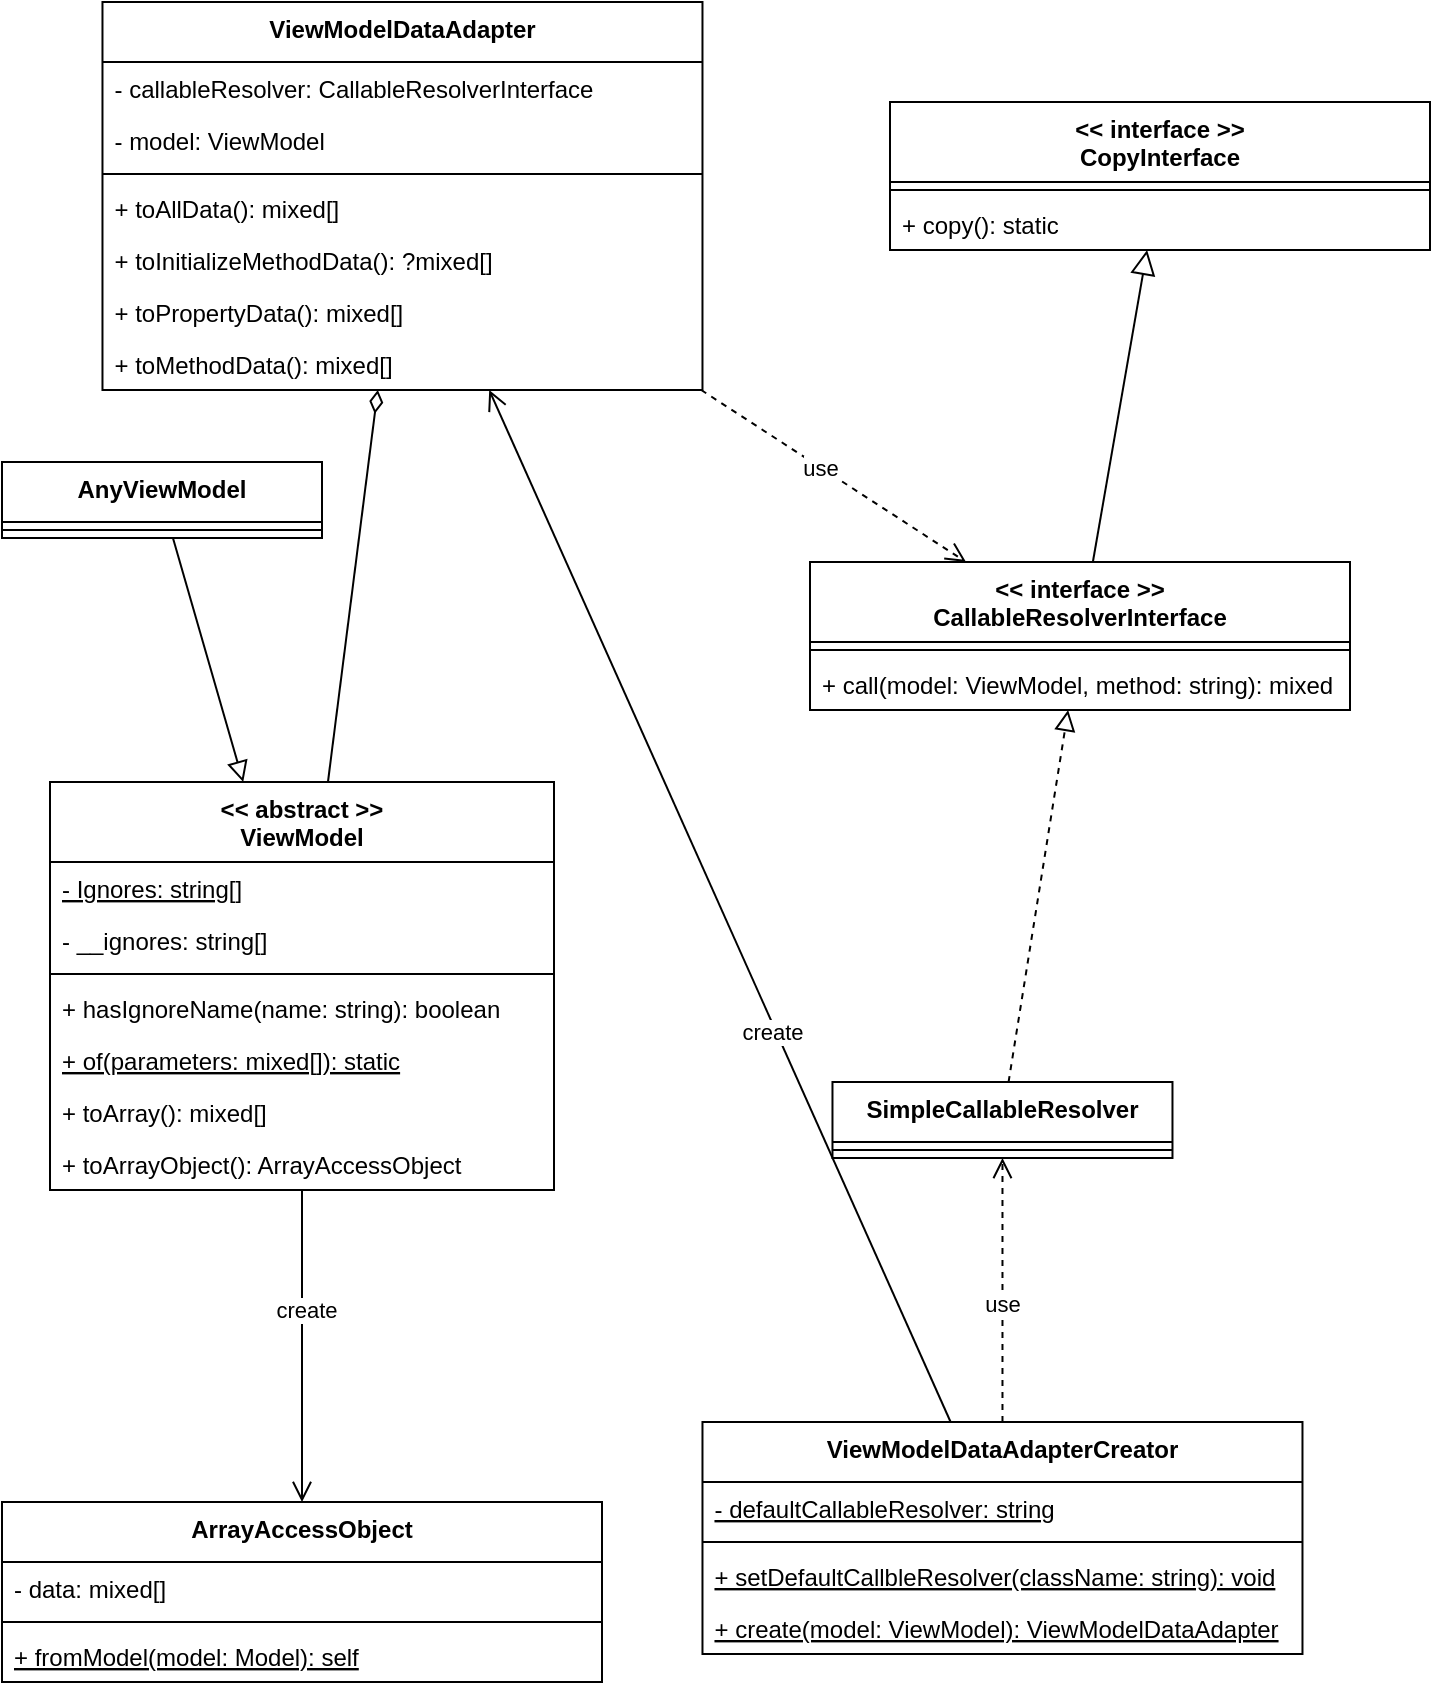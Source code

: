 <mxfile>
    <diagram id="nuZqmn573xlasI0PMNCp" name="クラス図">
        <mxGraphModel dx="1216" dy="1312" grid="1" gridSize="10" guides="1" tooltips="1" connect="1" arrows="1" fold="1" page="1" pageScale="1" pageWidth="827" pageHeight="1169" math="0" shadow="0">
            <root>
                <mxCell id="0"/>
                <mxCell id="1" parent="0"/>
                <mxCell id="2" value="&lt;&lt; abstract &gt;&gt;&#10;ViewModel" style="swimlane;fontStyle=1;align=center;verticalAlign=top;childLayout=stackLayout;horizontal=1;startSize=40;horizontalStack=0;resizeParent=1;resizeParentMax=0;resizeLast=0;collapsible=1;marginBottom=0;" parent="1" vertex="1">
                    <mxGeometry x="70" y="400" width="252" height="204" as="geometry"/>
                </mxCell>
                <mxCell id="3" value="- Ignores: string[]" style="text;strokeColor=none;fillColor=none;align=left;verticalAlign=top;spacingLeft=4;spacingRight=4;overflow=hidden;rotatable=0;points=[[0,0.5],[1,0.5]];portConstraint=eastwest;fontStyle=4" parent="2" vertex="1">
                    <mxGeometry y="40" width="252" height="26" as="geometry"/>
                </mxCell>
                <mxCell id="6" value="- __ignores: string[]" style="text;strokeColor=none;fillColor=none;align=left;verticalAlign=top;spacingLeft=4;spacingRight=4;overflow=hidden;rotatable=0;points=[[0,0.5],[1,0.5]];portConstraint=eastwest;" parent="2" vertex="1">
                    <mxGeometry y="66" width="252" height="26" as="geometry"/>
                </mxCell>
                <mxCell id="4" value="" style="line;strokeWidth=1;fillColor=none;align=left;verticalAlign=middle;spacingTop=-1;spacingLeft=3;spacingRight=3;rotatable=0;labelPosition=right;points=[];portConstraint=eastwest;" parent="2" vertex="1">
                    <mxGeometry y="92" width="252" height="8" as="geometry"/>
                </mxCell>
                <mxCell id="5" value="+ hasIgnoreName(name: string): boolean" style="text;strokeColor=none;fillColor=none;align=left;verticalAlign=top;spacingLeft=4;spacingRight=4;overflow=hidden;rotatable=0;points=[[0,0.5],[1,0.5]];portConstraint=eastwest;" parent="2" vertex="1">
                    <mxGeometry y="100" width="252" height="26" as="geometry"/>
                </mxCell>
                <mxCell id="31" value="+ of(parameters: mixed[]): static" style="text;strokeColor=none;fillColor=none;align=left;verticalAlign=top;spacingLeft=4;spacingRight=4;overflow=hidden;rotatable=0;points=[[0,0.5],[1,0.5]];portConstraint=eastwest;fontStyle=4" parent="2" vertex="1">
                    <mxGeometry y="126" width="252" height="26" as="geometry"/>
                </mxCell>
                <mxCell id="50" value="+ toArray(): mixed[]" style="text;strokeColor=none;fillColor=none;align=left;verticalAlign=top;spacingLeft=4;spacingRight=4;overflow=hidden;rotatable=0;points=[[0,0.5],[1,0.5]];portConstraint=eastwest;fontStyle=0" parent="2" vertex="1">
                    <mxGeometry y="152" width="252" height="26" as="geometry"/>
                </mxCell>
                <mxCell id="51" value="+ toArrayObject(): ArrayAccessObject" style="text;strokeColor=none;fillColor=none;align=left;verticalAlign=top;spacingLeft=4;spacingRight=4;overflow=hidden;rotatable=0;points=[[0,0.5],[1,0.5]];portConstraint=eastwest;fontStyle=0" parent="2" vertex="1">
                    <mxGeometry y="178" width="252" height="26" as="geometry"/>
                </mxCell>
                <mxCell id="43" style="edgeStyle=none;html=1;endArrow=open;endFill=0;endSize=8;dashed=1;" parent="1" source="8" target="18" edge="1">
                    <mxGeometry relative="1" as="geometry"/>
                </mxCell>
                <mxCell id="45" value="use" style="edgeLabel;html=1;align=center;verticalAlign=middle;resizable=0;points=[];" parent="43" vertex="1" connectable="0">
                    <mxGeometry x="-0.107" relative="1" as="geometry">
                        <mxPoint as="offset"/>
                    </mxGeometry>
                </mxCell>
                <mxCell id="69" style="edgeStyle=none;html=1;endArrow=diamondThin;endFill=0;endSize=9;" parent="1" source="2" target="8" edge="1">
                    <mxGeometry relative="1" as="geometry">
                        <mxPoint x="290" y="330" as="targetPoint"/>
                    </mxGeometry>
                </mxCell>
                <mxCell id="8" value="ViewModelDataAdapter" style="swimlane;fontStyle=1;align=center;verticalAlign=top;childLayout=stackLayout;horizontal=1;startSize=30;horizontalStack=0;resizeParent=1;resizeParentMax=0;resizeLast=0;collapsible=1;marginBottom=0;" parent="1" vertex="1">
                    <mxGeometry x="96.24" y="10" width="300" height="194" as="geometry"/>
                </mxCell>
                <mxCell id="10" value="- callableResolver: CallableResolverInterface" style="text;strokeColor=none;fillColor=none;align=left;verticalAlign=top;spacingLeft=4;spacingRight=4;overflow=hidden;rotatable=0;points=[[0,0.5],[1,0.5]];portConstraint=eastwest;" parent="8" vertex="1">
                    <mxGeometry y="30" width="300" height="26" as="geometry"/>
                </mxCell>
                <mxCell id="68" value="- model: ViewModel" style="text;strokeColor=none;fillColor=none;align=left;verticalAlign=top;spacingLeft=4;spacingRight=4;overflow=hidden;rotatable=0;points=[[0,0.5],[1,0.5]];portConstraint=eastwest;" parent="8" vertex="1">
                    <mxGeometry y="56" width="300" height="26" as="geometry"/>
                </mxCell>
                <mxCell id="11" value="" style="line;strokeWidth=1;fillColor=none;align=left;verticalAlign=middle;spacingTop=-1;spacingLeft=3;spacingRight=3;rotatable=0;labelPosition=right;points=[];portConstraint=eastwest;" parent="8" vertex="1">
                    <mxGeometry y="82" width="300" height="8" as="geometry"/>
                </mxCell>
                <mxCell id="80" value="+ toAllData(): mixed[]" style="text;strokeColor=none;fillColor=none;align=left;verticalAlign=top;spacingLeft=4;spacingRight=4;overflow=hidden;rotatable=0;points=[[0,0.5],[1,0.5]];portConstraint=eastwest;" vertex="1" parent="8">
                    <mxGeometry y="90" width="300" height="26" as="geometry"/>
                </mxCell>
                <mxCell id="79" value="+ toInitializeMethodData(): ?mixed[]" style="text;strokeColor=none;fillColor=none;align=left;verticalAlign=top;spacingLeft=4;spacingRight=4;overflow=hidden;rotatable=0;points=[[0,0.5],[1,0.5]];portConstraint=eastwest;" vertex="1" parent="8">
                    <mxGeometry y="116" width="300" height="26" as="geometry"/>
                </mxCell>
                <mxCell id="81" value="+ toPropertyData(): mixed[]" style="text;strokeColor=none;fillColor=none;align=left;verticalAlign=top;spacingLeft=4;spacingRight=4;overflow=hidden;rotatable=0;points=[[0,0.5],[1,0.5]];portConstraint=eastwest;" vertex="1" parent="8">
                    <mxGeometry y="142" width="300" height="26" as="geometry"/>
                </mxCell>
                <mxCell id="12" value="+ toMethodData(): mixed[]" style="text;strokeColor=none;fillColor=none;align=left;verticalAlign=top;spacingLeft=4;spacingRight=4;overflow=hidden;rotatable=0;points=[[0,0.5],[1,0.5]];portConstraint=eastwest;" parent="8" vertex="1">
                    <mxGeometry y="168" width="300" height="26" as="geometry"/>
                </mxCell>
                <mxCell id="13" value="SimpleCallableResolver" style="swimlane;fontStyle=1;align=center;verticalAlign=top;childLayout=stackLayout;horizontal=1;startSize=30;horizontalStack=0;resizeParent=1;resizeParentMax=0;resizeLast=0;collapsible=1;marginBottom=0;" parent="1" vertex="1">
                    <mxGeometry x="461.24" y="550" width="170" height="38" as="geometry"/>
                </mxCell>
                <mxCell id="16" value="" style="line;strokeWidth=1;fillColor=none;align=left;verticalAlign=middle;spacingTop=-1;spacingLeft=3;spacingRight=3;rotatable=0;labelPosition=right;points=[];portConstraint=eastwest;" parent="13" vertex="1">
                    <mxGeometry y="30" width="170" height="8" as="geometry"/>
                </mxCell>
                <mxCell id="77" style="edgeStyle=none;html=1;endArrow=block;endFill=0;endSize=10;" parent="1" source="18" target="73" edge="1">
                    <mxGeometry relative="1" as="geometry"/>
                </mxCell>
                <mxCell id="18" value="&lt;&lt; interface &gt;&gt;&#10;CallableResolverInterface" style="swimlane;fontStyle=1;align=center;verticalAlign=top;childLayout=stackLayout;horizontal=1;startSize=40;horizontalStack=0;resizeParent=1;resizeParentMax=0;resizeLast=0;collapsible=1;marginBottom=0;" parent="1" vertex="1">
                    <mxGeometry x="450" y="290" width="270" height="74" as="geometry"/>
                </mxCell>
                <mxCell id="21" value="" style="line;strokeWidth=1;fillColor=none;align=left;verticalAlign=middle;spacingTop=-1;spacingLeft=3;spacingRight=3;rotatable=0;labelPosition=right;points=[];portConstraint=eastwest;" parent="18" vertex="1">
                    <mxGeometry y="40" width="270" height="8" as="geometry"/>
                </mxCell>
                <mxCell id="22" value="+ call(model: ViewModel, method: string): mixed" style="text;strokeColor=none;fillColor=none;align=left;verticalAlign=top;spacingLeft=4;spacingRight=4;overflow=hidden;rotatable=0;points=[[0,0.5],[1,0.5]];portConstraint=eastwest;" parent="18" vertex="1">
                    <mxGeometry y="48" width="270" height="26" as="geometry"/>
                </mxCell>
                <mxCell id="30" style="edgeStyle=none;html=1;endArrow=block;endFill=0;endSize=8;" parent="1" source="23" target="2" edge="1">
                    <mxGeometry relative="1" as="geometry"/>
                </mxCell>
                <mxCell id="23" value="AnyViewModel" style="swimlane;fontStyle=1;align=center;verticalAlign=top;childLayout=stackLayout;horizontal=1;startSize=30;horizontalStack=0;resizeParent=1;resizeParentMax=0;resizeLast=0;collapsible=1;marginBottom=0;" parent="1" vertex="1">
                    <mxGeometry x="46" y="240" width="160" height="38" as="geometry"/>
                </mxCell>
                <mxCell id="26" value="" style="line;strokeWidth=1;fillColor=none;align=left;verticalAlign=middle;spacingTop=-1;spacingLeft=3;spacingRight=3;rotatable=0;labelPosition=right;points=[];portConstraint=eastwest;" parent="23" vertex="1">
                    <mxGeometry y="30" width="160" height="8" as="geometry"/>
                </mxCell>
                <mxCell id="32" style="edgeStyle=none;html=1;endArrow=block;endFill=0;endSize=8;dashed=1;" parent="1" source="13" target="18" edge="1">
                    <mxGeometry relative="1" as="geometry">
                        <mxPoint x="244" y="228" as="sourcePoint"/>
                        <mxPoint x="244" y="300" as="targetPoint"/>
                    </mxGeometry>
                </mxCell>
                <mxCell id="41" style="edgeStyle=none;html=1;endArrow=open;endFill=0;endSize=8;" parent="1" source="33" target="8" edge="1">
                    <mxGeometry relative="1" as="geometry"/>
                </mxCell>
                <mxCell id="42" value="create" style="edgeLabel;html=1;align=center;verticalAlign=middle;resizable=0;points=[];" parent="41" vertex="1" connectable="0">
                    <mxGeometry x="-0.239" y="2" relative="1" as="geometry">
                        <mxPoint as="offset"/>
                    </mxGeometry>
                </mxCell>
                <mxCell id="33" value="ViewModelDataAdapterCreator" style="swimlane;fontStyle=1;align=center;verticalAlign=top;childLayout=stackLayout;horizontal=1;startSize=30;horizontalStack=0;resizeParent=1;resizeParentMax=0;resizeLast=0;collapsible=1;marginBottom=0;" parent="1" vertex="1">
                    <mxGeometry x="396.24" y="720" width="300" height="116" as="geometry"/>
                </mxCell>
                <mxCell id="38" value="- defaultCallableResolver: string" style="text;strokeColor=none;fillColor=none;align=left;verticalAlign=top;spacingLeft=4;spacingRight=4;overflow=hidden;rotatable=0;points=[[0,0.5],[1,0.5]];portConstraint=eastwest;fontStyle=4" parent="33" vertex="1">
                    <mxGeometry y="30" width="300" height="26" as="geometry"/>
                </mxCell>
                <mxCell id="36" value="" style="line;strokeWidth=1;fillColor=none;align=left;verticalAlign=middle;spacingTop=-1;spacingLeft=3;spacingRight=3;rotatable=0;labelPosition=right;points=[];portConstraint=eastwest;" parent="33" vertex="1">
                    <mxGeometry y="56" width="300" height="8" as="geometry"/>
                </mxCell>
                <mxCell id="39" value="+ setDefaultCallbleResolver(className: string): void" style="text;strokeColor=none;fillColor=none;align=left;verticalAlign=top;spacingLeft=4;spacingRight=4;overflow=hidden;rotatable=0;points=[[0,0.5],[1,0.5]];portConstraint=eastwest;fontStyle=4" parent="33" vertex="1">
                    <mxGeometry y="64" width="300" height="26" as="geometry"/>
                </mxCell>
                <mxCell id="37" value="+ create(model: ViewModel): ViewModelDataAdapter" style="text;strokeColor=none;fillColor=none;align=left;verticalAlign=top;spacingLeft=4;spacingRight=4;overflow=hidden;rotatable=0;points=[[0,0.5],[1,0.5]];portConstraint=eastwest;fontStyle=4" parent="33" vertex="1">
                    <mxGeometry y="90" width="300" height="26" as="geometry"/>
                </mxCell>
                <mxCell id="48" style="edgeStyle=none;html=1;endArrow=open;endFill=0;endSize=8;dashed=1;" parent="1" source="33" target="13" edge="1">
                    <mxGeometry relative="1" as="geometry">
                        <mxPoint x="209.196" y="620" as="sourcePoint"/>
                        <mxPoint x="542.097" y="314" as="targetPoint"/>
                    </mxGeometry>
                </mxCell>
                <mxCell id="49" value="use" style="edgeLabel;html=1;align=center;verticalAlign=middle;resizable=0;points=[];" parent="48" vertex="1" connectable="0">
                    <mxGeometry x="-0.107" relative="1" as="geometry">
                        <mxPoint as="offset"/>
                    </mxGeometry>
                </mxCell>
                <mxCell id="60" value="ArrayAccessObject" style="swimlane;fontStyle=1;align=center;verticalAlign=top;childLayout=stackLayout;horizontal=1;startSize=30;horizontalStack=0;resizeParent=1;resizeParentMax=0;resizeLast=0;collapsible=1;marginBottom=0;" parent="1" vertex="1">
                    <mxGeometry x="46" y="760" width="300" height="90" as="geometry"/>
                </mxCell>
                <mxCell id="61" value="- data: mixed[]" style="text;strokeColor=none;fillColor=none;align=left;verticalAlign=top;spacingLeft=4;spacingRight=4;overflow=hidden;rotatable=0;points=[[0,0.5],[1,0.5]];portConstraint=eastwest;fontStyle=0" parent="60" vertex="1">
                    <mxGeometry y="30" width="300" height="26" as="geometry"/>
                </mxCell>
                <mxCell id="63" value="" style="line;strokeWidth=1;fillColor=none;align=left;verticalAlign=middle;spacingTop=-1;spacingLeft=3;spacingRight=3;rotatable=0;labelPosition=right;points=[];portConstraint=eastwest;" parent="60" vertex="1">
                    <mxGeometry y="56" width="300" height="8" as="geometry"/>
                </mxCell>
                <mxCell id="64" value="+ fromModel(model: Model): self" style="text;strokeColor=none;fillColor=none;align=left;verticalAlign=top;spacingLeft=4;spacingRight=4;overflow=hidden;rotatable=0;points=[[0,0.5],[1,0.5]];portConstraint=eastwest;fontStyle=4" parent="60" vertex="1">
                    <mxGeometry y="64" width="300" height="26" as="geometry"/>
                </mxCell>
                <mxCell id="66" style="edgeStyle=none;html=1;endArrow=open;endFill=0;endSize=8;" parent="1" source="2" target="60" edge="1">
                    <mxGeometry relative="1" as="geometry">
                        <mxPoint x="591.649" y="570" as="sourcePoint"/>
                        <mxPoint x="290.645" y="128" as="targetPoint"/>
                    </mxGeometry>
                </mxCell>
                <mxCell id="67" value="create" style="edgeLabel;html=1;align=center;verticalAlign=middle;resizable=0;points=[];" parent="66" vertex="1" connectable="0">
                    <mxGeometry x="-0.239" y="2" relative="1" as="geometry">
                        <mxPoint as="offset"/>
                    </mxGeometry>
                </mxCell>
                <mxCell id="73" value="&lt;&lt; interface &gt;&gt;&#10;CopyInterface" style="swimlane;fontStyle=1;align=center;verticalAlign=top;childLayout=stackLayout;horizontal=1;startSize=40;horizontalStack=0;resizeParent=1;resizeParentMax=0;resizeLast=0;collapsible=1;marginBottom=0;" parent="1" vertex="1">
                    <mxGeometry x="490" y="60" width="270" height="74" as="geometry"/>
                </mxCell>
                <mxCell id="74" value="" style="line;strokeWidth=1;fillColor=none;align=left;verticalAlign=middle;spacingTop=-1;spacingLeft=3;spacingRight=3;rotatable=0;labelPosition=right;points=[];portConstraint=eastwest;" parent="73" vertex="1">
                    <mxGeometry y="40" width="270" height="8" as="geometry"/>
                </mxCell>
                <mxCell id="75" value="+ copy(): static" style="text;strokeColor=none;fillColor=none;align=left;verticalAlign=top;spacingLeft=4;spacingRight=4;overflow=hidden;rotatable=0;points=[[0,0.5],[1,0.5]];portConstraint=eastwest;" parent="73" vertex="1">
                    <mxGeometry y="48" width="270" height="26" as="geometry"/>
                </mxCell>
            </root>
        </mxGraphModel>
    </diagram>
</mxfile>
